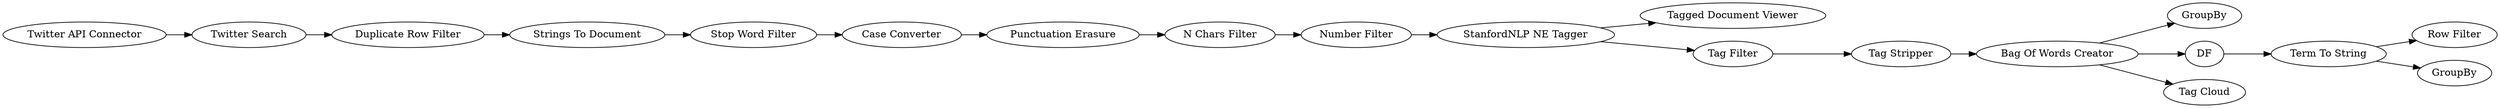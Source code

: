 digraph {
	"6030938765320730563_54" [label=GroupBy]
	"6030938765320730563_40" [label="Punctuation Erasure"]
	"6030938765320730563_42" [label="Number Filter"]
	"6030938765320730563_35" [label="Twitter API Connector"]
	"6030938765320730563_43" [label="Bag Of Words Creator"]
	"6030938765320730563_50" [label="Duplicate Row Filter"]
	"6030938765320730563_39" [label="Case Converter"]
	"6030938765320730563_55" [label="Row Filter"]
	"6030938765320730563_53" [label="Tag Stripper"]
	"6030938765320730563_49" [label="Term To String"]
	"6030938765320730563_38" [label="Stop Word Filter"]
	"6030938765320730563_48" [label="Tagged Document Viewer"]
	"6030938765320730563_47" [label="StanfordNLP NE Tagger"]
	"6030938765320730563_52" [label=DF]
	"6030938765320730563_46" [label="Tag Filter"]
	"6030938765320730563_41" [label="N Chars Filter"]
	"6030938765320730563_37" [label="Strings To Document"]
	"6030938765320730563_51" [label=GroupBy]
	"6030938765320730563_44" [label="Tag Cloud"]
	"6030938765320730563_36" [label="Twitter Search"]
	"6030938765320730563_46" -> "6030938765320730563_53"
	"6030938765320730563_42" -> "6030938765320730563_47"
	"6030938765320730563_52" -> "6030938765320730563_49"
	"6030938765320730563_50" -> "6030938765320730563_37"
	"6030938765320730563_38" -> "6030938765320730563_39"
	"6030938765320730563_43" -> "6030938765320730563_54"
	"6030938765320730563_43" -> "6030938765320730563_52"
	"6030938765320730563_37" -> "6030938765320730563_38"
	"6030938765320730563_43" -> "6030938765320730563_44"
	"6030938765320730563_49" -> "6030938765320730563_55"
	"6030938765320730563_47" -> "6030938765320730563_48"
	"6030938765320730563_49" -> "6030938765320730563_51"
	"6030938765320730563_53" -> "6030938765320730563_43"
	"6030938765320730563_39" -> "6030938765320730563_40"
	"6030938765320730563_47" -> "6030938765320730563_46"
	"6030938765320730563_40" -> "6030938765320730563_41"
	"6030938765320730563_41" -> "6030938765320730563_42"
	"6030938765320730563_35" -> "6030938765320730563_36"
	"6030938765320730563_36" -> "6030938765320730563_50"
	rankdir=LR
}
